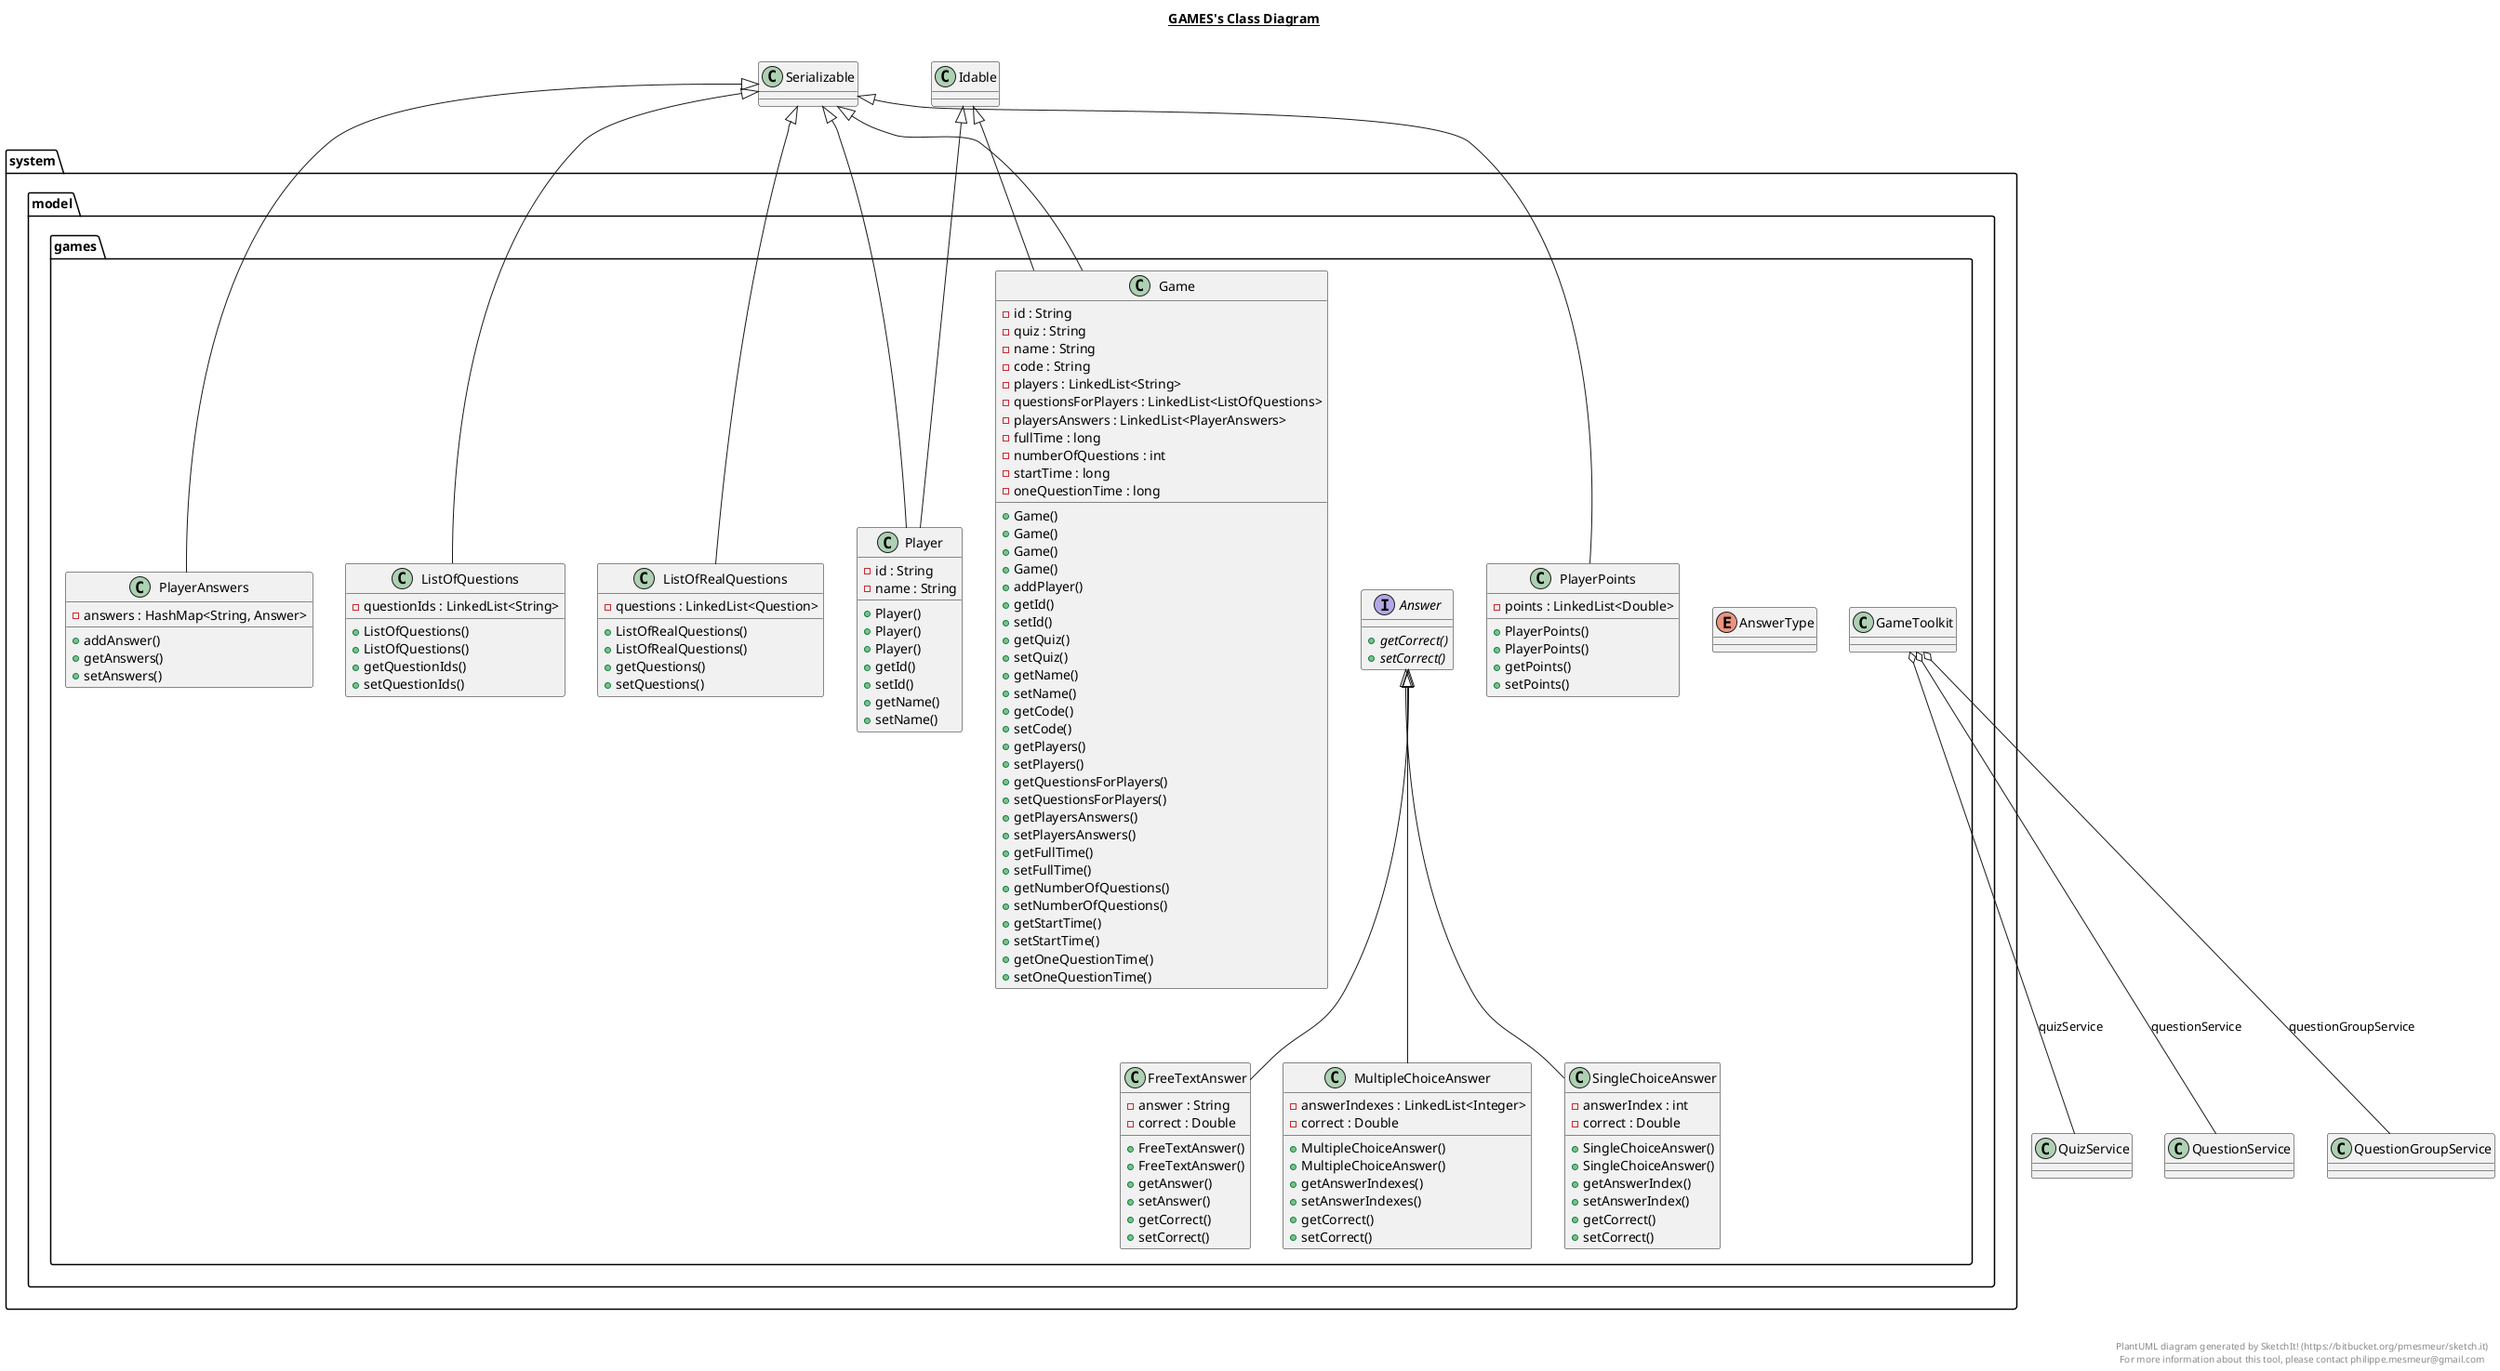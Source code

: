 @startuml

title __GAMES's Class Diagram__\n

  package system.model {
    package system.model.games {
      interface Answer {
          {abstract} + getCorrect()
          {abstract} + setCorrect()
      }
    }
  }
  

  package system.model {
    package system.model.games {
      enum AnswerType {
      }
    }
  }
  

  package system.model {
    package system.model.games {
      class FreeTextAnswer {
          - answer : String
          - correct : Double
          + FreeTextAnswer()
          + FreeTextAnswer()
          + getAnswer()
          + setAnswer()
          + getCorrect()
          + setCorrect()
      }
    }
  }
  

  package system.model {
    package system.model.games {
      class Game {
          - id : String
          - quiz : String
          - name : String
          - code : String
          - players : LinkedList<String>
          - questionsForPlayers : LinkedList<ListOfQuestions>
          - playersAnswers : LinkedList<PlayerAnswers>
          - fullTime : long
          - numberOfQuestions : int
          - startTime : long
          - oneQuestionTime : long
          + Game()
          + Game()
          + Game()
          + Game()
          + addPlayer()
          + getId()
          + setId()
          + getQuiz()
          + setQuiz()
          + getName()
          + setName()
          + getCode()
          + setCode()
          + getPlayers()
          + setPlayers()
          + getQuestionsForPlayers()
          + setQuestionsForPlayers()
          + getPlayersAnswers()
          + setPlayersAnswers()
          + getFullTime()
          + setFullTime()
          + getNumberOfQuestions()
          + setNumberOfQuestions()
          + getStartTime()
          + setStartTime()
          + getOneQuestionTime()
          + setOneQuestionTime()
      }
    }
  }
  

  package system.model {
    package system.model.games {
      class GameToolkit {
      }
    }
  }
  

  package system.model {
    package system.model.games {
      class ListOfQuestions {
          - questionIds : LinkedList<String>
          + ListOfQuestions()
          + ListOfQuestions()
          + getQuestionIds()
          + setQuestionIds()
      }
    }
  }
  

  package system.model {
    package system.model.games {
      class ListOfRealQuestions {
          - questions : LinkedList<Question>
          + ListOfRealQuestions()
          + ListOfRealQuestions()
          + getQuestions()
          + setQuestions()
      }
    }
  }
  

  package system.model {
    package system.model.games {
      class MultipleChoiceAnswer {
          - answerIndexes : LinkedList<Integer>
          - correct : Double
          + MultipleChoiceAnswer()
          + MultipleChoiceAnswer()
          + getAnswerIndexes()
          + setAnswerIndexes()
          + getCorrect()
          + setCorrect()
      }
    }
  }
  

  package system.model {
    package system.model.games {
      class Player {
          - id : String
          - name : String
          + Player()
          + Player()
          + Player()
          + getId()
          + setId()
          + getName()
          + setName()
      }
    }
  }
  

  package system.model {
    package system.model.games {
      class PlayerAnswers {
          - answers : HashMap<String, Answer>
          + addAnswer()
          + getAnswers()
          + setAnswers()
      }
    }
  }
  

  package system.model {
    package system.model.games {
      class PlayerPoints {
          - points : LinkedList<Double>
          + PlayerPoints()
          + PlayerPoints()
          + getPoints()
          + setPoints()
      }
    }
  }
  

  package system.model {
    package system.model.games {
      class SingleChoiceAnswer {
          - answerIndex : int
          - correct : Double
          + SingleChoiceAnswer()
          + SingleChoiceAnswer()
          + getAnswerIndex()
          + setAnswerIndex()
          + getCorrect()
          + setCorrect()
      }
    }
  }
  

  FreeTextAnswer -up-|> Answer
  Game -up-|> Idable
  Game -up-|> Serializable
  GameToolkit o-- QuizService : quizService
  GameToolkit o-- QuestionService : questionService
  GameToolkit o-- QuestionGroupService : questionGroupService
  ListOfQuestions -up-|> Serializable
  ListOfRealQuestions -up-|> Serializable
  MultipleChoiceAnswer -up-|> Answer
  Player -up-|> Idable
  Player -up-|> Serializable
  PlayerAnswers -up-|> Serializable
  PlayerPoints -up-|> Serializable
  SingleChoiceAnswer -up-|> Answer


right footer


PlantUML diagram generated by SketchIt! (https://bitbucket.org/pmesmeur/sketch.it)
For more information about this tool, please contact philippe.mesmeur@gmail.com
endfooter

@enduml
